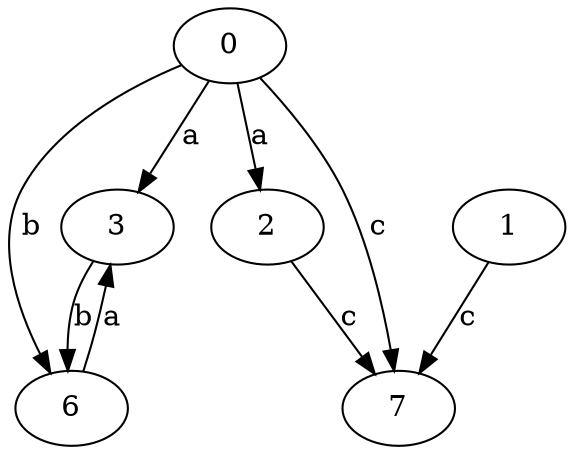 strict digraph  {
2;
3;
6;
7;
0;
1;
2 -> 7  [label=c];
3 -> 6  [label=b];
6 -> 3  [label=a];
0 -> 2  [label=a];
0 -> 3  [label=a];
0 -> 6  [label=b];
0 -> 7  [label=c];
1 -> 7  [label=c];
}
